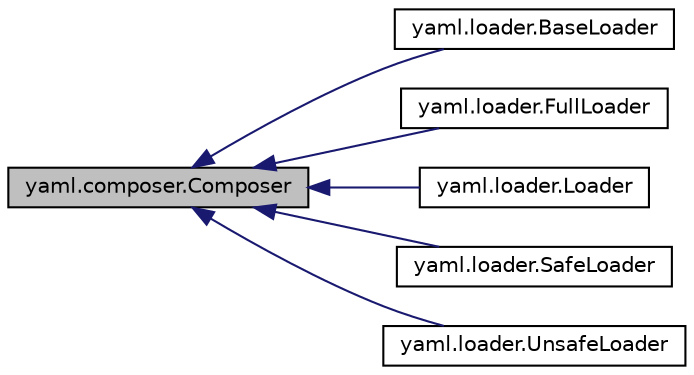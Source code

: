 digraph "yaml.composer.Composer"
{
 // LATEX_PDF_SIZE
  edge [fontname="Helvetica",fontsize="10",labelfontname="Helvetica",labelfontsize="10"];
  node [fontname="Helvetica",fontsize="10",shape=record];
  rankdir="LR";
  Node1 [label="yaml.composer.Composer",height=0.2,width=0.4,color="black", fillcolor="grey75", style="filled", fontcolor="black",tooltip=" "];
  Node1 -> Node2 [dir="back",color="midnightblue",fontsize="10",style="solid"];
  Node2 [label="yaml.loader.BaseLoader",height=0.2,width=0.4,color="black", fillcolor="white", style="filled",URL="$classyaml_1_1loader_1_1BaseLoader.html",tooltip=" "];
  Node1 -> Node3 [dir="back",color="midnightblue",fontsize="10",style="solid"];
  Node3 [label="yaml.loader.FullLoader",height=0.2,width=0.4,color="black", fillcolor="white", style="filled",URL="$classyaml_1_1loader_1_1FullLoader.html",tooltip=" "];
  Node1 -> Node4 [dir="back",color="midnightblue",fontsize="10",style="solid"];
  Node4 [label="yaml.loader.Loader",height=0.2,width=0.4,color="black", fillcolor="white", style="filled",URL="$classyaml_1_1loader_1_1Loader.html",tooltip=" "];
  Node1 -> Node5 [dir="back",color="midnightblue",fontsize="10",style="solid"];
  Node5 [label="yaml.loader.SafeLoader",height=0.2,width=0.4,color="black", fillcolor="white", style="filled",URL="$classyaml_1_1loader_1_1SafeLoader.html",tooltip=" "];
  Node1 -> Node6 [dir="back",color="midnightblue",fontsize="10",style="solid"];
  Node6 [label="yaml.loader.UnsafeLoader",height=0.2,width=0.4,color="black", fillcolor="white", style="filled",URL="$classyaml_1_1loader_1_1UnsafeLoader.html",tooltip=" "];
}
